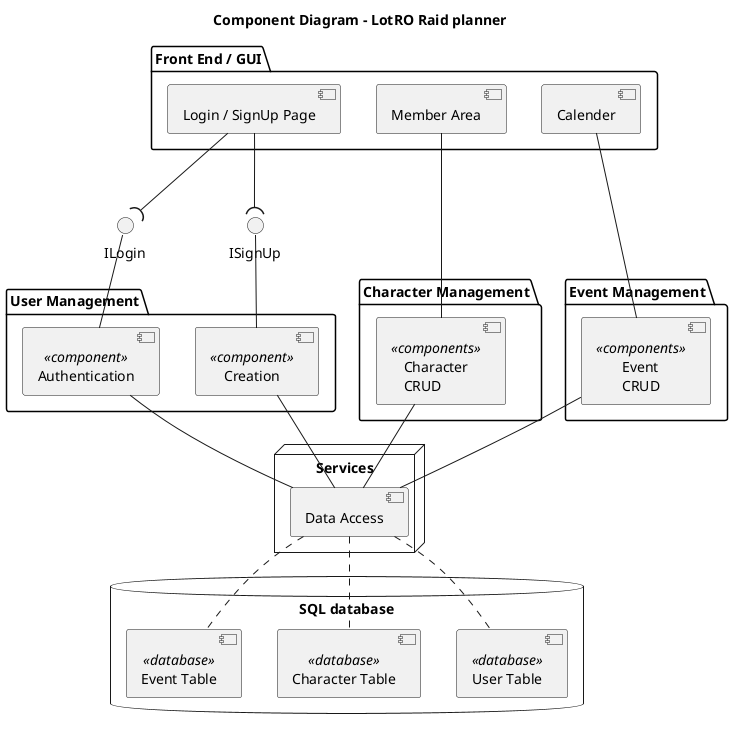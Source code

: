 @startuml

title Component Diagram - LotRO Raid planner

interface ILogin
interface ISignUp

package "Front End / GUI" {
  component [Login / SignUp Page] as LSP
  component [Member Area] as MA
  component [Calender]
}

package "Character Management" {
  [Character\nCRUD] <<components>> as CRUD
}

package "User Management" {
  [Authentication] <<component>>
  [Creation] <<component>>
}

package "Event Management" {
  [Event\nCRUD] <<components>> as EC
}

node "Services" {
  [Data Access] as DA
}

database "SQL database" {
  [User Table] <<database>> as UT
  [Character Table] <<database>> as CT
  [Event Table] <<database>> as ET
}

MA -- CRUD
LSP -down-( ISignUp
LSP -down-( ILogin
ILogin -- Authentication
ISignUp -- Creation
Calender -- EC

CRUD -- DA
Authentication -- DA
Creation -- DA
EC -- DA

DA .. ET
DA .. UT
DA .. CT

@enduml